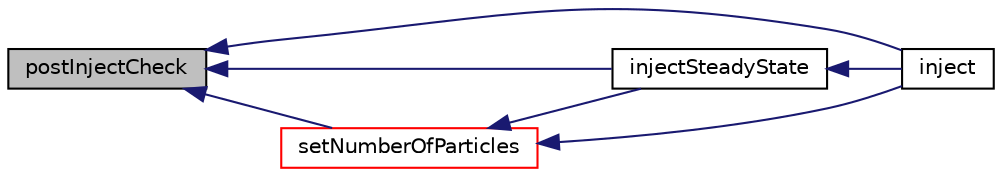 digraph "postInjectCheck"
{
  bgcolor="transparent";
  edge [fontname="Helvetica",fontsize="10",labelfontname="Helvetica",labelfontsize="10"];
  node [fontname="Helvetica",fontsize="10",shape=record];
  rankdir="LR";
  Node554 [label="postInjectCheck",height=0.2,width=0.4,color="black", fillcolor="grey75", style="filled", fontcolor="black"];
  Node554 -> Node555 [dir="back",color="midnightblue",fontsize="10",style="solid",fontname="Helvetica"];
  Node555 [label="inject",height=0.2,width=0.4,color="black",URL="$a25201.html#ad56021712258ad92961ed1dcb0941870",tooltip="Main injection loop. "];
  Node554 -> Node556 [dir="back",color="midnightblue",fontsize="10",style="solid",fontname="Helvetica"];
  Node556 [label="injectSteadyState",height=0.2,width=0.4,color="black",URL="$a25201.html#a9c90fd504e4159250942be6d20db9095",tooltip="Main injection loop - steady-state. "];
  Node556 -> Node555 [dir="back",color="midnightblue",fontsize="10",style="solid",fontname="Helvetica"];
  Node554 -> Node557 [dir="back",color="midnightblue",fontsize="10",style="solid",fontname="Helvetica"];
  Node557 [label="setNumberOfParticles",height=0.2,width=0.4,color="red",URL="$a25201.html#a50d527210ab32e5c250fd6d77804d2f4",tooltip="Set number of particles to inject given parcel properties. "];
  Node557 -> Node555 [dir="back",color="midnightblue",fontsize="10",style="solid",fontname="Helvetica"];
  Node557 -> Node556 [dir="back",color="midnightblue",fontsize="10",style="solid",fontname="Helvetica"];
}
